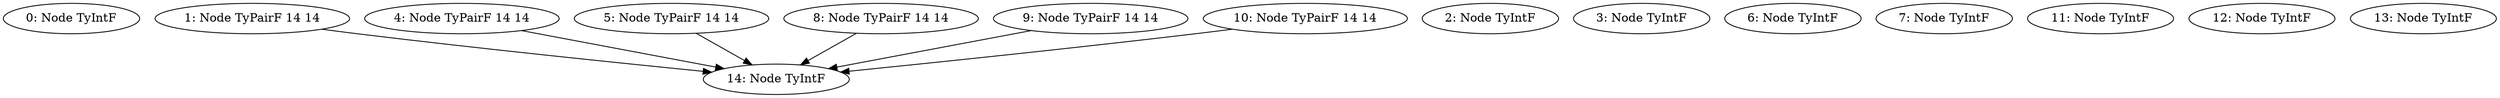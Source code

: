 digraph 
{
  "0" [label="0: Node TyIntF"]
  "1" [label="1: Node TyPairF 14 14"]
  "2" [label="2: Node TyIntF"]
  "3" [label="3: Node TyIntF"]
  "4" [label="4: Node TyPairF 14 14"]
  "5" [label="5: Node TyPairF 14 14"]
  "6" [label="6: Node TyIntF"]
  "7" [label="7: Node TyIntF"]
  "8" [label="8: Node TyPairF 14 14"]
  "9" [label="9: Node TyPairF 14 14"]
  "10" [label="10: Node TyPairF 14 14"]
  "11" [label="11: Node TyIntF"]
  "12" [label="12: Node TyIntF"]
  "13" [label="13: Node TyIntF"]
  "14" [label="14: Node TyIntF"]
  "1" -> "14"
  "4" -> "14"
  "5" -> "14"
  "8" -> "14"
  "9" -> "14"
  "10" -> "14"
}
